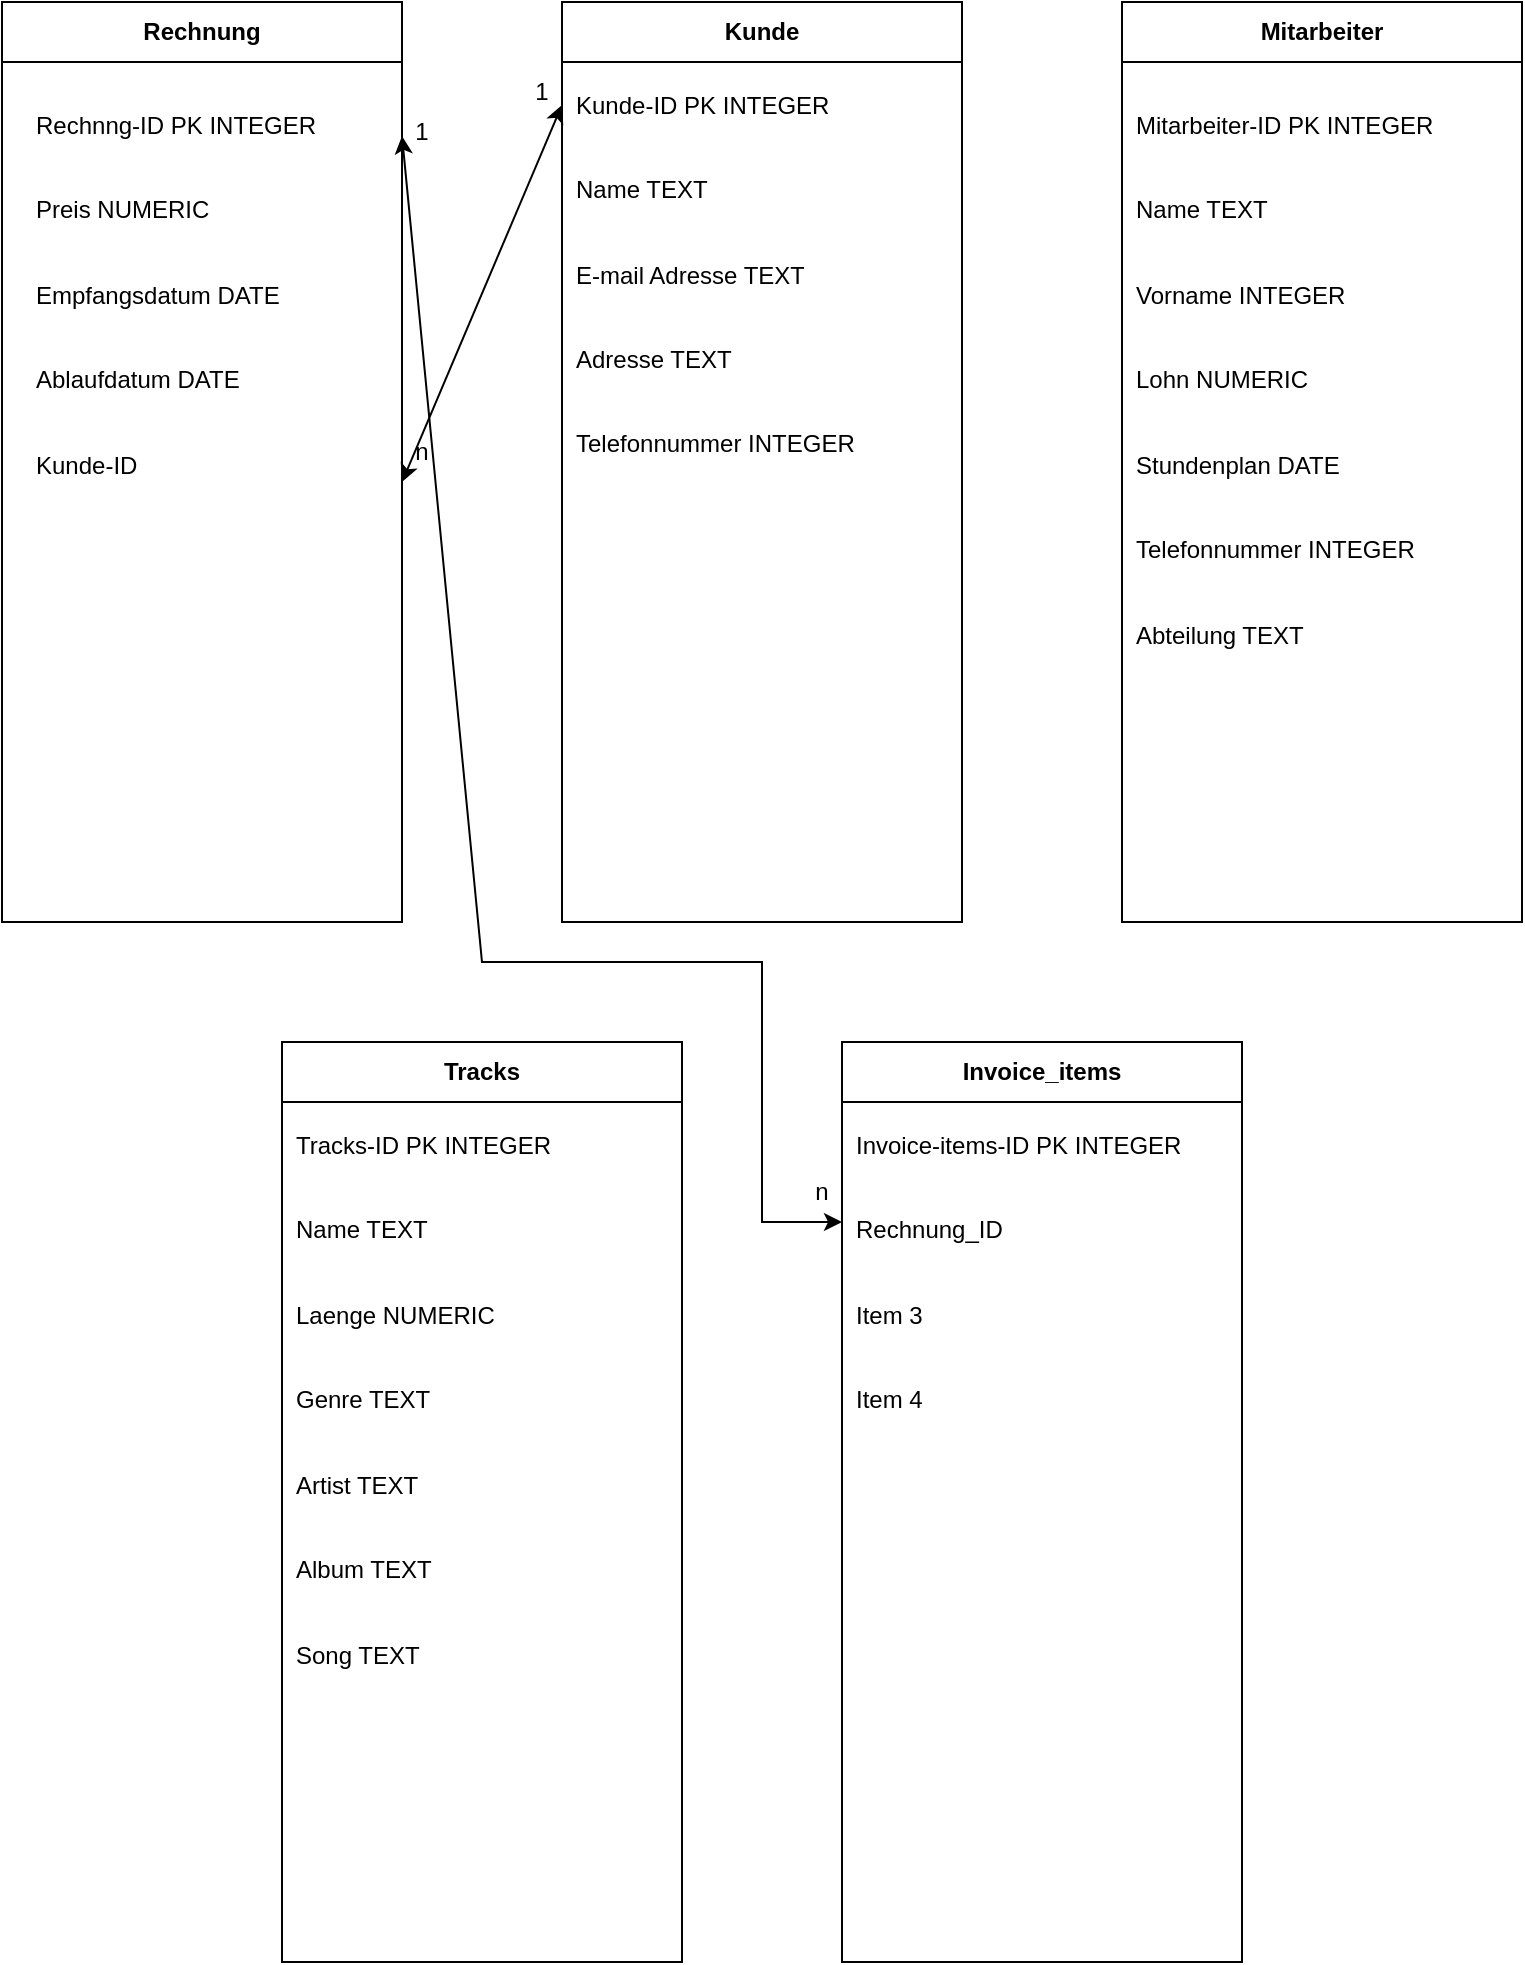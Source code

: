 <mxfile version="25.0.1">
  <diagram name="Seite-1" id="CNiKCWi8ZRv9Qzwv_BlR">
    <mxGraphModel dx="1434" dy="739" grid="1" gridSize="10" guides="1" tooltips="1" connect="1" arrows="1" fold="1" page="1" pageScale="1" pageWidth="827" pageHeight="1169" math="0" shadow="0">
      <root>
        <mxCell id="0" />
        <mxCell id="1" parent="0" />
        <mxCell id="nGp6j8RpMQA7SGKV3jL9-7" value="&lt;b&gt;Rechnung&lt;/b&gt;" style="rounded=0;whiteSpace=wrap;html=1;" parent="1" vertex="1">
          <mxGeometry x="80" y="90" width="200" height="30" as="geometry" />
        </mxCell>
        <mxCell id="nGp6j8RpMQA7SGKV3jL9-8" value="&lt;div align=&quot;justify&quot;&gt;&lt;br&gt;&lt;/div&gt;" style="rounded=0;whiteSpace=wrap;html=1;" parent="1" vertex="1">
          <mxGeometry x="80" y="120" width="200" height="430" as="geometry" />
        </mxCell>
        <mxCell id="nGp6j8RpMQA7SGKV3jL9-9" value="" style="shape=table;startSize=0;container=1;collapsible=0;childLayout=tableLayout;fontSize=11;fillColor=none;strokeColor=none;" parent="1" vertex="1">
          <mxGeometry x="90" y="130" width="180" height="340" as="geometry" />
        </mxCell>
        <mxCell id="nGp6j8RpMQA7SGKV3jL9-10" value="" style="shape=tableRow;horizontal=0;startSize=0;swimlaneHead=0;swimlaneBody=0;strokeColor=inherit;top=0;left=0;bottom=0;right=0;collapsible=0;dropTarget=0;fillColor=none;points=[[0,0.5],[1,0.5]];portConstraint=eastwest;fontSize=16;" parent="nGp6j8RpMQA7SGKV3jL9-9" vertex="1">
          <mxGeometry width="180" height="43" as="geometry" />
        </mxCell>
        <mxCell id="nGp6j8RpMQA7SGKV3jL9-11" value="Rechnng-ID PK INTEGER" style="shape=partialRectangle;html=1;whiteSpace=wrap;connectable=0;strokeColor=inherit;overflow=hidden;fillColor=none;top=0;left=0;bottom=0;right=0;pointerEvents=1;fontSize=12;align=left;spacingLeft=5;" parent="nGp6j8RpMQA7SGKV3jL9-10" vertex="1">
          <mxGeometry width="180" height="43" as="geometry">
            <mxRectangle width="180" height="43" as="alternateBounds" />
          </mxGeometry>
        </mxCell>
        <mxCell id="nGp6j8RpMQA7SGKV3jL9-12" value="" style="shape=tableRow;horizontal=0;startSize=0;swimlaneHead=0;swimlaneBody=0;strokeColor=inherit;top=0;left=0;bottom=0;right=0;collapsible=0;dropTarget=0;fillColor=none;points=[[0,0.5],[1,0.5]];portConstraint=eastwest;fontSize=16;" parent="nGp6j8RpMQA7SGKV3jL9-9" vertex="1">
          <mxGeometry y="43" width="180" height="42" as="geometry" />
        </mxCell>
        <mxCell id="nGp6j8RpMQA7SGKV3jL9-13" value="Preis NUMERIC " style="shape=partialRectangle;html=1;whiteSpace=wrap;connectable=0;strokeColor=inherit;overflow=hidden;fillColor=none;top=0;left=0;bottom=0;right=0;pointerEvents=1;fontSize=12;align=left;spacingLeft=5;" parent="nGp6j8RpMQA7SGKV3jL9-12" vertex="1">
          <mxGeometry width="180" height="42" as="geometry">
            <mxRectangle width="180" height="42" as="alternateBounds" />
          </mxGeometry>
        </mxCell>
        <mxCell id="nGp6j8RpMQA7SGKV3jL9-14" value="" style="shape=tableRow;horizontal=0;startSize=0;swimlaneHead=0;swimlaneBody=0;strokeColor=inherit;top=0;left=0;bottom=0;right=0;collapsible=0;dropTarget=0;fillColor=none;points=[[0,0.5],[1,0.5]];portConstraint=eastwest;fontSize=16;" parent="nGp6j8RpMQA7SGKV3jL9-9" vertex="1">
          <mxGeometry y="85" width="180" height="43" as="geometry" />
        </mxCell>
        <mxCell id="nGp6j8RpMQA7SGKV3jL9-15" value="Empfangsdatum DATE" style="shape=partialRectangle;html=1;whiteSpace=wrap;connectable=0;strokeColor=inherit;overflow=hidden;fillColor=none;top=0;left=0;bottom=0;right=0;pointerEvents=1;fontSize=12;align=left;spacingLeft=5;" parent="nGp6j8RpMQA7SGKV3jL9-14" vertex="1">
          <mxGeometry width="180" height="43" as="geometry">
            <mxRectangle width="180" height="43" as="alternateBounds" />
          </mxGeometry>
        </mxCell>
        <mxCell id="nGp6j8RpMQA7SGKV3jL9-16" style="shape=tableRow;horizontal=0;startSize=0;swimlaneHead=0;swimlaneBody=0;strokeColor=inherit;top=0;left=0;bottom=0;right=0;collapsible=0;dropTarget=0;fillColor=none;points=[[0,0.5],[1,0.5]];portConstraint=eastwest;fontSize=16;" parent="nGp6j8RpMQA7SGKV3jL9-9" vertex="1">
          <mxGeometry y="128" width="180" height="42" as="geometry" />
        </mxCell>
        <mxCell id="nGp6j8RpMQA7SGKV3jL9-17" value="Ablaufdatum DATE" style="shape=partialRectangle;html=1;whiteSpace=wrap;connectable=0;strokeColor=inherit;overflow=hidden;fillColor=none;top=0;left=0;bottom=0;right=0;pointerEvents=1;fontSize=12;align=left;spacingLeft=5;" parent="nGp6j8RpMQA7SGKV3jL9-16" vertex="1">
          <mxGeometry width="180" height="42" as="geometry">
            <mxRectangle width="180" height="42" as="alternateBounds" />
          </mxGeometry>
        </mxCell>
        <mxCell id="nGp6j8RpMQA7SGKV3jL9-112" value="" style="shape=tableRow;horizontal=0;startSize=0;swimlaneHead=0;swimlaneBody=0;strokeColor=inherit;top=0;left=0;bottom=0;right=0;collapsible=0;dropTarget=0;fillColor=none;points=[[0,0.5],[1,0.5]];portConstraint=eastwest;fontSize=16;" parent="nGp6j8RpMQA7SGKV3jL9-9" vertex="1">
          <mxGeometry y="170" width="180" height="43" as="geometry" />
        </mxCell>
        <mxCell id="nGp6j8RpMQA7SGKV3jL9-113" value="Kunde-ID" style="shape=partialRectangle;html=1;whiteSpace=wrap;connectable=0;strokeColor=inherit;overflow=hidden;fillColor=none;top=0;left=0;bottom=0;right=0;pointerEvents=1;fontSize=12;align=left;spacingLeft=5;" parent="nGp6j8RpMQA7SGKV3jL9-112" vertex="1">
          <mxGeometry width="180" height="43" as="geometry">
            <mxRectangle width="180" height="43" as="alternateBounds" />
          </mxGeometry>
        </mxCell>
        <mxCell id="nGp6j8RpMQA7SGKV3jL9-114" value="" style="shape=tableRow;horizontal=0;startSize=0;swimlaneHead=0;swimlaneBody=0;strokeColor=inherit;top=0;left=0;bottom=0;right=0;collapsible=0;dropTarget=0;fillColor=none;points=[[0,0.5],[1,0.5]];portConstraint=eastwest;fontSize=16;" parent="nGp6j8RpMQA7SGKV3jL9-9" vertex="1">
          <mxGeometry y="213" width="180" height="42" as="geometry" />
        </mxCell>
        <mxCell id="nGp6j8RpMQA7SGKV3jL9-115" value="" style="shape=partialRectangle;html=1;whiteSpace=wrap;connectable=0;strokeColor=inherit;overflow=hidden;fillColor=none;top=0;left=0;bottom=0;right=0;pointerEvents=1;fontSize=12;align=left;spacingLeft=5;" parent="nGp6j8RpMQA7SGKV3jL9-114" vertex="1">
          <mxGeometry width="180" height="42" as="geometry">
            <mxRectangle width="180" height="42" as="alternateBounds" />
          </mxGeometry>
        </mxCell>
        <mxCell id="nGp6j8RpMQA7SGKV3jL9-116" value="" style="shape=tableRow;horizontal=0;startSize=0;swimlaneHead=0;swimlaneBody=0;strokeColor=inherit;top=0;left=0;bottom=0;right=0;collapsible=0;dropTarget=0;fillColor=none;points=[[0,0.5],[1,0.5]];portConstraint=eastwest;fontSize=16;" parent="nGp6j8RpMQA7SGKV3jL9-9" vertex="1">
          <mxGeometry y="255" width="180" height="43" as="geometry" />
        </mxCell>
        <mxCell id="nGp6j8RpMQA7SGKV3jL9-117" value="" style="shape=partialRectangle;html=1;whiteSpace=wrap;connectable=0;strokeColor=inherit;overflow=hidden;fillColor=none;top=0;left=0;bottom=0;right=0;pointerEvents=1;fontSize=12;align=left;spacingLeft=5;" parent="nGp6j8RpMQA7SGKV3jL9-116" vertex="1">
          <mxGeometry width="180" height="43" as="geometry">
            <mxRectangle width="180" height="43" as="alternateBounds" />
          </mxGeometry>
        </mxCell>
        <mxCell id="nGp6j8RpMQA7SGKV3jL9-118" style="shape=tableRow;horizontal=0;startSize=0;swimlaneHead=0;swimlaneBody=0;strokeColor=inherit;top=0;left=0;bottom=0;right=0;collapsible=0;dropTarget=0;fillColor=none;points=[[0,0.5],[1,0.5]];portConstraint=eastwest;fontSize=16;" parent="nGp6j8RpMQA7SGKV3jL9-9" vertex="1">
          <mxGeometry y="298" width="180" height="42" as="geometry" />
        </mxCell>
        <mxCell id="nGp6j8RpMQA7SGKV3jL9-119" value="" style="shape=partialRectangle;html=1;whiteSpace=wrap;connectable=0;strokeColor=inherit;overflow=hidden;fillColor=none;top=0;left=0;bottom=0;right=0;pointerEvents=1;fontSize=12;align=left;spacingLeft=5;" parent="nGp6j8RpMQA7SGKV3jL9-118" vertex="1">
          <mxGeometry width="180" height="42" as="geometry">
            <mxRectangle width="180" height="42" as="alternateBounds" />
          </mxGeometry>
        </mxCell>
        <mxCell id="nGp6j8RpMQA7SGKV3jL9-36" value="&lt;b&gt;Kunde&lt;/b&gt;" style="rounded=0;whiteSpace=wrap;html=1;" parent="1" vertex="1">
          <mxGeometry x="360" y="90" width="200" height="30" as="geometry" />
        </mxCell>
        <mxCell id="nGp6j8RpMQA7SGKV3jL9-37" value="&lt;div align=&quot;justify&quot;&gt;&lt;br&gt;&lt;/div&gt;" style="rounded=0;whiteSpace=wrap;html=1;" parent="1" vertex="1">
          <mxGeometry x="360" y="120" width="200" height="430" as="geometry" />
        </mxCell>
        <mxCell id="nGp6j8RpMQA7SGKV3jL9-45" style="edgeStyle=orthogonalEdgeStyle;rounded=0;orthogonalLoop=1;jettySize=auto;html=1;" parent="1" source="nGp6j8RpMQA7SGKV3jL9-38" target="nGp6j8RpMQA7SGKV3jL9-43" edge="1">
          <mxGeometry relative="1" as="geometry" />
        </mxCell>
        <mxCell id="nGp6j8RpMQA7SGKV3jL9-38" value="&lt;b&gt;Invoice_items&lt;/b&gt;" style="rounded=0;whiteSpace=wrap;html=1;" parent="1" vertex="1">
          <mxGeometry x="500" y="610" width="200" height="30" as="geometry" />
        </mxCell>
        <mxCell id="nGp6j8RpMQA7SGKV3jL9-40" value="&lt;div align=&quot;justify&quot;&gt;&lt;br&gt;&lt;/div&gt;" style="rounded=0;whiteSpace=wrap;html=1;" parent="1" vertex="1">
          <mxGeometry x="640" y="120" width="200" height="430" as="geometry" />
        </mxCell>
        <mxCell id="nGp6j8RpMQA7SGKV3jL9-41" value="&lt;b&gt;Mitarbeiter&lt;/b&gt;" style="rounded=0;whiteSpace=wrap;html=1;" parent="1" vertex="1">
          <mxGeometry x="640" y="90" width="200" height="30" as="geometry" />
        </mxCell>
        <mxCell id="nGp6j8RpMQA7SGKV3jL9-42" value="&lt;div align=&quot;justify&quot;&gt;&lt;br&gt;&lt;/div&gt;" style="rounded=0;whiteSpace=wrap;html=1;" parent="1" vertex="1">
          <mxGeometry x="220" y="640" width="200" height="430" as="geometry" />
        </mxCell>
        <mxCell id="nGp6j8RpMQA7SGKV3jL9-43" value="&lt;div align=&quot;justify&quot;&gt;&lt;br&gt;&lt;/div&gt;" style="rounded=0;whiteSpace=wrap;html=1;" parent="1" vertex="1">
          <mxGeometry x="500" y="640" width="200" height="430" as="geometry" />
        </mxCell>
        <mxCell id="nGp6j8RpMQA7SGKV3jL9-44" value="&lt;b&gt;Tracks&lt;/b&gt;" style="rounded=0;whiteSpace=wrap;html=1;" parent="1" vertex="1">
          <mxGeometry x="220" y="610" width="200" height="30" as="geometry" />
        </mxCell>
        <mxCell id="nGp6j8RpMQA7SGKV3jL9-46" value="" style="shape=table;startSize=0;container=1;collapsible=0;childLayout=tableLayout;fontSize=11;fillColor=none;strokeColor=none;fontStyle=1" parent="1" vertex="1">
          <mxGeometry x="360" y="120" width="200" height="340" as="geometry" />
        </mxCell>
        <mxCell id="nGp6j8RpMQA7SGKV3jL9-47" value="" style="shape=tableRow;horizontal=0;startSize=0;swimlaneHead=0;swimlaneBody=0;strokeColor=inherit;top=0;left=0;bottom=0;right=0;collapsible=0;dropTarget=0;fillColor=none;points=[[0,0.5],[1,0.5]];portConstraint=eastwest;fontSize=16;" parent="nGp6j8RpMQA7SGKV3jL9-46" vertex="1">
          <mxGeometry width="200" height="43" as="geometry" />
        </mxCell>
        <mxCell id="nGp6j8RpMQA7SGKV3jL9-48" value="Kunde-ID PK INTEGER" style="shape=partialRectangle;html=1;whiteSpace=wrap;connectable=0;strokeColor=inherit;overflow=hidden;fillColor=none;top=0;left=0;bottom=0;right=0;pointerEvents=1;fontSize=12;align=left;spacingLeft=5;" parent="nGp6j8RpMQA7SGKV3jL9-47" vertex="1">
          <mxGeometry width="200" height="43" as="geometry">
            <mxRectangle width="200" height="43" as="alternateBounds" />
          </mxGeometry>
        </mxCell>
        <mxCell id="nGp6j8RpMQA7SGKV3jL9-49" value="" style="shape=tableRow;horizontal=0;startSize=0;swimlaneHead=0;swimlaneBody=0;strokeColor=inherit;top=0;left=0;bottom=0;right=0;collapsible=0;dropTarget=0;fillColor=none;points=[[0,0.5],[1,0.5]];portConstraint=eastwest;fontSize=16;" parent="nGp6j8RpMQA7SGKV3jL9-46" vertex="1">
          <mxGeometry y="43" width="200" height="42" as="geometry" />
        </mxCell>
        <mxCell id="nGp6j8RpMQA7SGKV3jL9-50" value="Name TEXT" style="shape=partialRectangle;html=1;whiteSpace=wrap;connectable=0;strokeColor=inherit;overflow=hidden;fillColor=none;top=0;left=0;bottom=0;right=0;pointerEvents=1;fontSize=12;align=left;spacingLeft=5;" parent="nGp6j8RpMQA7SGKV3jL9-49" vertex="1">
          <mxGeometry width="200" height="42" as="geometry">
            <mxRectangle width="200" height="42" as="alternateBounds" />
          </mxGeometry>
        </mxCell>
        <mxCell id="nGp6j8RpMQA7SGKV3jL9-51" value="" style="shape=tableRow;horizontal=0;startSize=0;swimlaneHead=0;swimlaneBody=0;strokeColor=inherit;top=0;left=0;bottom=0;right=0;collapsible=0;dropTarget=0;fillColor=none;points=[[0,0.5],[1,0.5]];portConstraint=eastwest;fontSize=16;" parent="nGp6j8RpMQA7SGKV3jL9-46" vertex="1">
          <mxGeometry y="85" width="200" height="43" as="geometry" />
        </mxCell>
        <mxCell id="nGp6j8RpMQA7SGKV3jL9-52" value="E-mail Adresse TEXT" style="shape=partialRectangle;html=1;whiteSpace=wrap;connectable=0;strokeColor=inherit;overflow=hidden;fillColor=none;top=0;left=0;bottom=0;right=0;pointerEvents=1;fontSize=12;align=left;spacingLeft=5;" parent="nGp6j8RpMQA7SGKV3jL9-51" vertex="1">
          <mxGeometry width="200" height="43" as="geometry">
            <mxRectangle width="200" height="43" as="alternateBounds" />
          </mxGeometry>
        </mxCell>
        <mxCell id="nGp6j8RpMQA7SGKV3jL9-53" style="shape=tableRow;horizontal=0;startSize=0;swimlaneHead=0;swimlaneBody=0;strokeColor=inherit;top=0;left=0;bottom=0;right=0;collapsible=0;dropTarget=0;fillColor=none;points=[[0,0.5],[1,0.5]];portConstraint=eastwest;fontSize=16;" parent="nGp6j8RpMQA7SGKV3jL9-46" vertex="1">
          <mxGeometry y="128" width="200" height="42" as="geometry" />
        </mxCell>
        <mxCell id="nGp6j8RpMQA7SGKV3jL9-54" value="Adresse TEXT" style="shape=partialRectangle;html=1;whiteSpace=wrap;connectable=0;strokeColor=inherit;overflow=hidden;fillColor=none;top=0;left=0;bottom=0;right=0;pointerEvents=1;fontSize=12;align=left;spacingLeft=5;" parent="nGp6j8RpMQA7SGKV3jL9-53" vertex="1">
          <mxGeometry width="200" height="42" as="geometry">
            <mxRectangle width="200" height="42" as="alternateBounds" />
          </mxGeometry>
        </mxCell>
        <mxCell id="nGp6j8RpMQA7SGKV3jL9-109" style="shape=tableRow;horizontal=0;startSize=0;swimlaneHead=0;swimlaneBody=0;strokeColor=inherit;top=0;left=0;bottom=0;right=0;collapsible=0;dropTarget=0;fillColor=none;points=[[0,0.5],[1,0.5]];portConstraint=eastwest;fontSize=16;" parent="nGp6j8RpMQA7SGKV3jL9-46" vertex="1">
          <mxGeometry y="170" width="200" height="42" as="geometry" />
        </mxCell>
        <mxCell id="nGp6j8RpMQA7SGKV3jL9-110" value="Telefonnummer INTEGER" style="shape=partialRectangle;html=1;whiteSpace=wrap;connectable=0;strokeColor=inherit;overflow=hidden;fillColor=none;top=0;left=0;bottom=0;right=0;pointerEvents=1;fontSize=12;align=left;spacingLeft=5;" parent="nGp6j8RpMQA7SGKV3jL9-109" vertex="1">
          <mxGeometry width="200" height="42" as="geometry">
            <mxRectangle width="200" height="42" as="alternateBounds" />
          </mxGeometry>
        </mxCell>
        <mxCell id="nGp6j8RpMQA7SGKV3jL9-107" value="" style="shape=tableRow;horizontal=0;startSize=0;swimlaneHead=0;swimlaneBody=0;strokeColor=inherit;top=0;left=0;bottom=0;right=0;collapsible=0;dropTarget=0;fillColor=none;points=[[0,0.5],[1,0.5]];portConstraint=eastwest;fontSize=16;" parent="nGp6j8RpMQA7SGKV3jL9-46" vertex="1">
          <mxGeometry y="212" width="200" height="43" as="geometry" />
        </mxCell>
        <mxCell id="nGp6j8RpMQA7SGKV3jL9-108" value="" style="shape=partialRectangle;html=1;whiteSpace=wrap;connectable=0;strokeColor=inherit;overflow=hidden;fillColor=none;top=0;left=0;bottom=0;right=0;pointerEvents=1;fontSize=12;align=left;spacingLeft=5;" parent="nGp6j8RpMQA7SGKV3jL9-107" vertex="1">
          <mxGeometry width="200" height="43" as="geometry">
            <mxRectangle width="200" height="43" as="alternateBounds" />
          </mxGeometry>
        </mxCell>
        <mxCell id="nGp6j8RpMQA7SGKV3jL9-105" value="" style="shape=tableRow;horizontal=0;startSize=0;swimlaneHead=0;swimlaneBody=0;strokeColor=inherit;top=0;left=0;bottom=0;right=0;collapsible=0;dropTarget=0;fillColor=none;points=[[0,0.5],[1,0.5]];portConstraint=eastwest;fontSize=16;" parent="nGp6j8RpMQA7SGKV3jL9-46" vertex="1">
          <mxGeometry y="255" width="200" height="42" as="geometry" />
        </mxCell>
        <mxCell id="nGp6j8RpMQA7SGKV3jL9-106" value="" style="shape=partialRectangle;html=1;whiteSpace=wrap;connectable=0;strokeColor=inherit;overflow=hidden;fillColor=none;top=0;left=0;bottom=0;right=0;pointerEvents=1;fontSize=12;align=left;spacingLeft=5;" parent="nGp6j8RpMQA7SGKV3jL9-105" vertex="1">
          <mxGeometry width="200" height="42" as="geometry">
            <mxRectangle width="200" height="42" as="alternateBounds" />
          </mxGeometry>
        </mxCell>
        <mxCell id="nGp6j8RpMQA7SGKV3jL9-103" value="" style="shape=tableRow;horizontal=0;startSize=0;swimlaneHead=0;swimlaneBody=0;strokeColor=inherit;top=0;left=0;bottom=0;right=0;collapsible=0;dropTarget=0;fillColor=none;points=[[0,0.5],[1,0.5]];portConstraint=eastwest;fontSize=16;" parent="nGp6j8RpMQA7SGKV3jL9-46" vertex="1">
          <mxGeometry y="297" width="200" height="43" as="geometry" />
        </mxCell>
        <mxCell id="nGp6j8RpMQA7SGKV3jL9-104" value="" style="shape=partialRectangle;html=1;whiteSpace=wrap;connectable=0;strokeColor=inherit;overflow=hidden;fillColor=none;top=0;left=0;bottom=0;right=0;pointerEvents=1;fontSize=12;align=left;spacingLeft=5;" parent="nGp6j8RpMQA7SGKV3jL9-103" vertex="1">
          <mxGeometry width="200" height="43" as="geometry">
            <mxRectangle width="200" height="43" as="alternateBounds" />
          </mxGeometry>
        </mxCell>
        <mxCell id="nGp6j8RpMQA7SGKV3jL9-55" value="" style="shape=table;startSize=0;container=1;collapsible=0;childLayout=tableLayout;fontSize=11;fillColor=none;strokeColor=none;fontStyle=1" parent="1" vertex="1">
          <mxGeometry x="640" y="130" width="200" height="170" as="geometry" />
        </mxCell>
        <mxCell id="nGp6j8RpMQA7SGKV3jL9-56" value="" style="shape=tableRow;horizontal=0;startSize=0;swimlaneHead=0;swimlaneBody=0;strokeColor=inherit;top=0;left=0;bottom=0;right=0;collapsible=0;dropTarget=0;fillColor=none;points=[[0,0.5],[1,0.5]];portConstraint=eastwest;fontSize=16;" parent="nGp6j8RpMQA7SGKV3jL9-55" vertex="1">
          <mxGeometry width="200" height="43" as="geometry" />
        </mxCell>
        <mxCell id="nGp6j8RpMQA7SGKV3jL9-57" value="Mitarbeiter-ID PK INTEGER" style="shape=partialRectangle;html=1;whiteSpace=wrap;connectable=0;strokeColor=inherit;overflow=hidden;fillColor=none;top=0;left=0;bottom=0;right=0;pointerEvents=1;fontSize=12;align=left;spacingLeft=5;" parent="nGp6j8RpMQA7SGKV3jL9-56" vertex="1">
          <mxGeometry width="200" height="43" as="geometry">
            <mxRectangle width="200" height="43" as="alternateBounds" />
          </mxGeometry>
        </mxCell>
        <mxCell id="nGp6j8RpMQA7SGKV3jL9-58" value="" style="shape=tableRow;horizontal=0;startSize=0;swimlaneHead=0;swimlaneBody=0;strokeColor=inherit;top=0;left=0;bottom=0;right=0;collapsible=0;dropTarget=0;fillColor=none;points=[[0,0.5],[1,0.5]];portConstraint=eastwest;fontSize=16;" parent="nGp6j8RpMQA7SGKV3jL9-55" vertex="1">
          <mxGeometry y="43" width="200" height="42" as="geometry" />
        </mxCell>
        <mxCell id="nGp6j8RpMQA7SGKV3jL9-59" value="Name TEXT" style="shape=partialRectangle;html=1;whiteSpace=wrap;connectable=0;strokeColor=inherit;overflow=hidden;fillColor=none;top=0;left=0;bottom=0;right=0;pointerEvents=1;fontSize=12;align=left;spacingLeft=5;" parent="nGp6j8RpMQA7SGKV3jL9-58" vertex="1">
          <mxGeometry width="200" height="42" as="geometry">
            <mxRectangle width="200" height="42" as="alternateBounds" />
          </mxGeometry>
        </mxCell>
        <mxCell id="nGp6j8RpMQA7SGKV3jL9-60" value="" style="shape=tableRow;horizontal=0;startSize=0;swimlaneHead=0;swimlaneBody=0;strokeColor=inherit;top=0;left=0;bottom=0;right=0;collapsible=0;dropTarget=0;fillColor=none;points=[[0,0.5],[1,0.5]];portConstraint=eastwest;fontSize=16;" parent="nGp6j8RpMQA7SGKV3jL9-55" vertex="1">
          <mxGeometry y="85" width="200" height="43" as="geometry" />
        </mxCell>
        <mxCell id="nGp6j8RpMQA7SGKV3jL9-61" value="Vorname INTEGER" style="shape=partialRectangle;html=1;whiteSpace=wrap;connectable=0;strokeColor=inherit;overflow=hidden;fillColor=none;top=0;left=0;bottom=0;right=0;pointerEvents=1;fontSize=12;align=left;spacingLeft=5;" parent="nGp6j8RpMQA7SGKV3jL9-60" vertex="1">
          <mxGeometry width="200" height="43" as="geometry">
            <mxRectangle width="200" height="43" as="alternateBounds" />
          </mxGeometry>
        </mxCell>
        <mxCell id="nGp6j8RpMQA7SGKV3jL9-62" style="shape=tableRow;horizontal=0;startSize=0;swimlaneHead=0;swimlaneBody=0;strokeColor=inherit;top=0;left=0;bottom=0;right=0;collapsible=0;dropTarget=0;fillColor=none;points=[[0,0.5],[1,0.5]];portConstraint=eastwest;fontSize=16;" parent="nGp6j8RpMQA7SGKV3jL9-55" vertex="1">
          <mxGeometry y="128" width="200" height="42" as="geometry" />
        </mxCell>
        <mxCell id="nGp6j8RpMQA7SGKV3jL9-63" value="Lohn NUMERIC" style="shape=partialRectangle;html=1;whiteSpace=wrap;connectable=0;strokeColor=inherit;overflow=hidden;fillColor=none;top=0;left=0;bottom=0;right=0;pointerEvents=1;fontSize=12;align=left;spacingLeft=5;" parent="nGp6j8RpMQA7SGKV3jL9-62" vertex="1">
          <mxGeometry width="200" height="42" as="geometry">
            <mxRectangle width="200" height="42" as="alternateBounds" />
          </mxGeometry>
        </mxCell>
        <mxCell id="nGp6j8RpMQA7SGKV3jL9-66" value="" style="shape=table;startSize=0;container=1;collapsible=0;childLayout=tableLayout;fontSize=11;fillColor=none;strokeColor=none;fontStyle=1" parent="1" vertex="1">
          <mxGeometry x="220" y="640" width="200" height="170" as="geometry" />
        </mxCell>
        <mxCell id="nGp6j8RpMQA7SGKV3jL9-67" value="" style="shape=tableRow;horizontal=0;startSize=0;swimlaneHead=0;swimlaneBody=0;strokeColor=inherit;top=0;left=0;bottom=0;right=0;collapsible=0;dropTarget=0;fillColor=none;points=[[0,0.5],[1,0.5]];portConstraint=eastwest;fontSize=16;" parent="nGp6j8RpMQA7SGKV3jL9-66" vertex="1">
          <mxGeometry width="200" height="43" as="geometry" />
        </mxCell>
        <mxCell id="nGp6j8RpMQA7SGKV3jL9-68" value="Tracks-ID PK INTEGER" style="shape=partialRectangle;html=1;whiteSpace=wrap;connectable=0;strokeColor=inherit;overflow=hidden;fillColor=none;top=0;left=0;bottom=0;right=0;pointerEvents=1;fontSize=12;align=left;spacingLeft=5;" parent="nGp6j8RpMQA7SGKV3jL9-67" vertex="1">
          <mxGeometry width="200" height="43" as="geometry">
            <mxRectangle width="200" height="43" as="alternateBounds" />
          </mxGeometry>
        </mxCell>
        <mxCell id="nGp6j8RpMQA7SGKV3jL9-69" value="" style="shape=tableRow;horizontal=0;startSize=0;swimlaneHead=0;swimlaneBody=0;strokeColor=inherit;top=0;left=0;bottom=0;right=0;collapsible=0;dropTarget=0;fillColor=none;points=[[0,0.5],[1,0.5]];portConstraint=eastwest;fontSize=16;" parent="nGp6j8RpMQA7SGKV3jL9-66" vertex="1">
          <mxGeometry y="43" width="200" height="42" as="geometry" />
        </mxCell>
        <mxCell id="nGp6j8RpMQA7SGKV3jL9-70" value="Name TEXT" style="shape=partialRectangle;html=1;whiteSpace=wrap;connectable=0;strokeColor=inherit;overflow=hidden;fillColor=none;top=0;left=0;bottom=0;right=0;pointerEvents=1;fontSize=12;align=left;spacingLeft=5;" parent="nGp6j8RpMQA7SGKV3jL9-69" vertex="1">
          <mxGeometry width="200" height="42" as="geometry">
            <mxRectangle width="200" height="42" as="alternateBounds" />
          </mxGeometry>
        </mxCell>
        <mxCell id="nGp6j8RpMQA7SGKV3jL9-71" value="" style="shape=tableRow;horizontal=0;startSize=0;swimlaneHead=0;swimlaneBody=0;strokeColor=inherit;top=0;left=0;bottom=0;right=0;collapsible=0;dropTarget=0;fillColor=none;points=[[0,0.5],[1,0.5]];portConstraint=eastwest;fontSize=16;" parent="nGp6j8RpMQA7SGKV3jL9-66" vertex="1">
          <mxGeometry y="85" width="200" height="43" as="geometry" />
        </mxCell>
        <mxCell id="nGp6j8RpMQA7SGKV3jL9-72" value="Laenge NUMERIC" style="shape=partialRectangle;html=1;whiteSpace=wrap;connectable=0;strokeColor=inherit;overflow=hidden;fillColor=none;top=0;left=0;bottom=0;right=0;pointerEvents=1;fontSize=12;align=left;spacingLeft=5;" parent="nGp6j8RpMQA7SGKV3jL9-71" vertex="1">
          <mxGeometry width="200" height="43" as="geometry">
            <mxRectangle width="200" height="43" as="alternateBounds" />
          </mxGeometry>
        </mxCell>
        <mxCell id="nGp6j8RpMQA7SGKV3jL9-73" style="shape=tableRow;horizontal=0;startSize=0;swimlaneHead=0;swimlaneBody=0;strokeColor=inherit;top=0;left=0;bottom=0;right=0;collapsible=0;dropTarget=0;fillColor=none;points=[[0,0.5],[1,0.5]];portConstraint=eastwest;fontSize=16;" parent="nGp6j8RpMQA7SGKV3jL9-66" vertex="1">
          <mxGeometry y="128" width="200" height="42" as="geometry" />
        </mxCell>
        <mxCell id="nGp6j8RpMQA7SGKV3jL9-74" value="Genre TEXT" style="shape=partialRectangle;html=1;whiteSpace=wrap;connectable=0;strokeColor=inherit;overflow=hidden;fillColor=none;top=0;left=0;bottom=0;right=0;pointerEvents=1;fontSize=12;align=left;spacingLeft=5;" parent="nGp6j8RpMQA7SGKV3jL9-73" vertex="1">
          <mxGeometry width="200" height="42" as="geometry">
            <mxRectangle width="200" height="42" as="alternateBounds" />
          </mxGeometry>
        </mxCell>
        <mxCell id="nGp6j8RpMQA7SGKV3jL9-75" value="" style="shape=table;startSize=0;container=1;collapsible=0;childLayout=tableLayout;fontSize=11;fillColor=none;strokeColor=none;fontStyle=1" parent="1" vertex="1">
          <mxGeometry x="500" y="640" width="200" height="170" as="geometry" />
        </mxCell>
        <mxCell id="nGp6j8RpMQA7SGKV3jL9-76" value="" style="shape=tableRow;horizontal=0;startSize=0;swimlaneHead=0;swimlaneBody=0;strokeColor=inherit;top=0;left=0;bottom=0;right=0;collapsible=0;dropTarget=0;fillColor=none;points=[[0,0.5],[1,0.5]];portConstraint=eastwest;fontSize=16;" parent="nGp6j8RpMQA7SGKV3jL9-75" vertex="1">
          <mxGeometry width="200" height="43" as="geometry" />
        </mxCell>
        <mxCell id="nGp6j8RpMQA7SGKV3jL9-77" value="Invoice-items-ID PK INTEGER" style="shape=partialRectangle;html=1;whiteSpace=wrap;connectable=0;strokeColor=inherit;overflow=hidden;fillColor=none;top=0;left=0;bottom=0;right=0;pointerEvents=1;fontSize=12;align=left;spacingLeft=5;" parent="nGp6j8RpMQA7SGKV3jL9-76" vertex="1">
          <mxGeometry width="200" height="43" as="geometry">
            <mxRectangle width="200" height="43" as="alternateBounds" />
          </mxGeometry>
        </mxCell>
        <mxCell id="nGp6j8RpMQA7SGKV3jL9-78" value="" style="shape=tableRow;horizontal=0;startSize=0;swimlaneHead=0;swimlaneBody=0;strokeColor=inherit;top=0;left=0;bottom=0;right=0;collapsible=0;dropTarget=0;fillColor=none;points=[[0,0.5],[1,0.5]];portConstraint=eastwest;fontSize=16;" parent="nGp6j8RpMQA7SGKV3jL9-75" vertex="1">
          <mxGeometry y="43" width="200" height="42" as="geometry" />
        </mxCell>
        <mxCell id="nGp6j8RpMQA7SGKV3jL9-79" value="Rechnung_ID" style="shape=partialRectangle;html=1;whiteSpace=wrap;connectable=0;strokeColor=inherit;overflow=hidden;fillColor=none;top=0;left=0;bottom=0;right=0;pointerEvents=1;fontSize=12;align=left;spacingLeft=5;" parent="nGp6j8RpMQA7SGKV3jL9-78" vertex="1">
          <mxGeometry width="200" height="42" as="geometry">
            <mxRectangle width="200" height="42" as="alternateBounds" />
          </mxGeometry>
        </mxCell>
        <mxCell id="nGp6j8RpMQA7SGKV3jL9-80" value="" style="shape=tableRow;horizontal=0;startSize=0;swimlaneHead=0;swimlaneBody=0;strokeColor=inherit;top=0;left=0;bottom=0;right=0;collapsible=0;dropTarget=0;fillColor=none;points=[[0,0.5],[1,0.5]];portConstraint=eastwest;fontSize=16;" parent="nGp6j8RpMQA7SGKV3jL9-75" vertex="1">
          <mxGeometry y="85" width="200" height="43" as="geometry" />
        </mxCell>
        <mxCell id="nGp6j8RpMQA7SGKV3jL9-81" value="Item 3" style="shape=partialRectangle;html=1;whiteSpace=wrap;connectable=0;strokeColor=inherit;overflow=hidden;fillColor=none;top=0;left=0;bottom=0;right=0;pointerEvents=1;fontSize=12;align=left;spacingLeft=5;" parent="nGp6j8RpMQA7SGKV3jL9-80" vertex="1">
          <mxGeometry width="200" height="43" as="geometry">
            <mxRectangle width="200" height="43" as="alternateBounds" />
          </mxGeometry>
        </mxCell>
        <mxCell id="nGp6j8RpMQA7SGKV3jL9-82" style="shape=tableRow;horizontal=0;startSize=0;swimlaneHead=0;swimlaneBody=0;strokeColor=inherit;top=0;left=0;bottom=0;right=0;collapsible=0;dropTarget=0;fillColor=none;points=[[0,0.5],[1,0.5]];portConstraint=eastwest;fontSize=16;" parent="nGp6j8RpMQA7SGKV3jL9-75" vertex="1">
          <mxGeometry y="128" width="200" height="42" as="geometry" />
        </mxCell>
        <mxCell id="nGp6j8RpMQA7SGKV3jL9-83" value="Item 4" style="shape=partialRectangle;html=1;whiteSpace=wrap;connectable=0;strokeColor=inherit;overflow=hidden;fillColor=none;top=0;left=0;bottom=0;right=0;pointerEvents=1;fontSize=12;align=left;spacingLeft=5;" parent="nGp6j8RpMQA7SGKV3jL9-82" vertex="1">
          <mxGeometry width="200" height="42" as="geometry">
            <mxRectangle width="200" height="42" as="alternateBounds" />
          </mxGeometry>
        </mxCell>
        <mxCell id="nGp6j8RpMQA7SGKV3jL9-84" value="" style="shape=table;startSize=0;container=1;collapsible=0;childLayout=tableLayout;fontSize=11;fillColor=none;strokeColor=none;fontStyle=1" parent="1" vertex="1">
          <mxGeometry x="640" y="300" width="200" height="170" as="geometry" />
        </mxCell>
        <mxCell id="nGp6j8RpMQA7SGKV3jL9-85" value="" style="shape=tableRow;horizontal=0;startSize=0;swimlaneHead=0;swimlaneBody=0;strokeColor=inherit;top=0;left=0;bottom=0;right=0;collapsible=0;dropTarget=0;fillColor=none;points=[[0,0.5],[1,0.5]];portConstraint=eastwest;fontSize=16;" parent="nGp6j8RpMQA7SGKV3jL9-84" vertex="1">
          <mxGeometry width="200" height="43" as="geometry" />
        </mxCell>
        <mxCell id="nGp6j8RpMQA7SGKV3jL9-86" value="Stundenplan DATE" style="shape=partialRectangle;html=1;whiteSpace=wrap;connectable=0;strokeColor=inherit;overflow=hidden;fillColor=none;top=0;left=0;bottom=0;right=0;pointerEvents=1;fontSize=12;align=left;spacingLeft=5;" parent="nGp6j8RpMQA7SGKV3jL9-85" vertex="1">
          <mxGeometry width="200" height="43" as="geometry">
            <mxRectangle width="200" height="43" as="alternateBounds" />
          </mxGeometry>
        </mxCell>
        <mxCell id="nGp6j8RpMQA7SGKV3jL9-87" value="" style="shape=tableRow;horizontal=0;startSize=0;swimlaneHead=0;swimlaneBody=0;strokeColor=inherit;top=0;left=0;bottom=0;right=0;collapsible=0;dropTarget=0;fillColor=none;points=[[0,0.5],[1,0.5]];portConstraint=eastwest;fontSize=16;" parent="nGp6j8RpMQA7SGKV3jL9-84" vertex="1">
          <mxGeometry y="43" width="200" height="42" as="geometry" />
        </mxCell>
        <mxCell id="nGp6j8RpMQA7SGKV3jL9-88" value="Telefonnummer INTEGER" style="shape=partialRectangle;html=1;whiteSpace=wrap;connectable=0;strokeColor=inherit;overflow=hidden;fillColor=none;top=0;left=0;bottom=0;right=0;pointerEvents=1;fontSize=12;align=left;spacingLeft=5;" parent="nGp6j8RpMQA7SGKV3jL9-87" vertex="1">
          <mxGeometry width="200" height="42" as="geometry">
            <mxRectangle width="200" height="42" as="alternateBounds" />
          </mxGeometry>
        </mxCell>
        <mxCell id="nGp6j8RpMQA7SGKV3jL9-89" value="" style="shape=tableRow;horizontal=0;startSize=0;swimlaneHead=0;swimlaneBody=0;strokeColor=inherit;top=0;left=0;bottom=0;right=0;collapsible=0;dropTarget=0;fillColor=none;points=[[0,0.5],[1,0.5]];portConstraint=eastwest;fontSize=16;" parent="nGp6j8RpMQA7SGKV3jL9-84" vertex="1">
          <mxGeometry y="85" width="200" height="43" as="geometry" />
        </mxCell>
        <mxCell id="nGp6j8RpMQA7SGKV3jL9-90" value="Abteilung TEXT" style="shape=partialRectangle;html=1;whiteSpace=wrap;connectable=0;strokeColor=inherit;overflow=hidden;fillColor=none;top=0;left=0;bottom=0;right=0;pointerEvents=1;fontSize=12;align=left;spacingLeft=5;" parent="nGp6j8RpMQA7SGKV3jL9-89" vertex="1">
          <mxGeometry width="200" height="43" as="geometry">
            <mxRectangle width="200" height="43" as="alternateBounds" />
          </mxGeometry>
        </mxCell>
        <mxCell id="nGp6j8RpMQA7SGKV3jL9-91" style="shape=tableRow;horizontal=0;startSize=0;swimlaneHead=0;swimlaneBody=0;strokeColor=inherit;top=0;left=0;bottom=0;right=0;collapsible=0;dropTarget=0;fillColor=none;points=[[0,0.5],[1,0.5]];portConstraint=eastwest;fontSize=16;" parent="nGp6j8RpMQA7SGKV3jL9-84" vertex="1">
          <mxGeometry y="128" width="200" height="42" as="geometry" />
        </mxCell>
        <mxCell id="nGp6j8RpMQA7SGKV3jL9-92" value="" style="shape=partialRectangle;html=1;whiteSpace=wrap;connectable=0;strokeColor=inherit;overflow=hidden;fillColor=none;top=0;left=0;bottom=0;right=0;pointerEvents=1;fontSize=12;align=left;spacingLeft=5;" parent="nGp6j8RpMQA7SGKV3jL9-91" vertex="1">
          <mxGeometry width="200" height="42" as="geometry">
            <mxRectangle width="200" height="42" as="alternateBounds" />
          </mxGeometry>
        </mxCell>
        <mxCell id="nGp6j8RpMQA7SGKV3jL9-93" value="" style="shape=table;startSize=0;container=1;collapsible=0;childLayout=tableLayout;fontSize=11;fillColor=none;strokeColor=none;fontStyle=1" parent="1" vertex="1">
          <mxGeometry x="220" y="810" width="200" height="170" as="geometry" />
        </mxCell>
        <mxCell id="nGp6j8RpMQA7SGKV3jL9-94" value="" style="shape=tableRow;horizontal=0;startSize=0;swimlaneHead=0;swimlaneBody=0;strokeColor=inherit;top=0;left=0;bottom=0;right=0;collapsible=0;dropTarget=0;fillColor=none;points=[[0,0.5],[1,0.5]];portConstraint=eastwest;fontSize=16;" parent="nGp6j8RpMQA7SGKV3jL9-93" vertex="1">
          <mxGeometry width="200" height="43" as="geometry" />
        </mxCell>
        <mxCell id="nGp6j8RpMQA7SGKV3jL9-95" value="Artist TEXT" style="shape=partialRectangle;html=1;whiteSpace=wrap;connectable=0;strokeColor=inherit;overflow=hidden;fillColor=none;top=0;left=0;bottom=0;right=0;pointerEvents=1;fontSize=12;align=left;spacingLeft=5;" parent="nGp6j8RpMQA7SGKV3jL9-94" vertex="1">
          <mxGeometry width="200" height="43" as="geometry">
            <mxRectangle width="200" height="43" as="alternateBounds" />
          </mxGeometry>
        </mxCell>
        <mxCell id="nGp6j8RpMQA7SGKV3jL9-96" value="" style="shape=tableRow;horizontal=0;startSize=0;swimlaneHead=0;swimlaneBody=0;strokeColor=inherit;top=0;left=0;bottom=0;right=0;collapsible=0;dropTarget=0;fillColor=none;points=[[0,0.5],[1,0.5]];portConstraint=eastwest;fontSize=16;" parent="nGp6j8RpMQA7SGKV3jL9-93" vertex="1">
          <mxGeometry y="43" width="200" height="42" as="geometry" />
        </mxCell>
        <mxCell id="nGp6j8RpMQA7SGKV3jL9-97" value="Album TEXT" style="shape=partialRectangle;html=1;whiteSpace=wrap;connectable=0;strokeColor=inherit;overflow=hidden;fillColor=none;top=0;left=0;bottom=0;right=0;pointerEvents=1;fontSize=12;align=left;spacingLeft=5;" parent="nGp6j8RpMQA7SGKV3jL9-96" vertex="1">
          <mxGeometry width="200" height="42" as="geometry">
            <mxRectangle width="200" height="42" as="alternateBounds" />
          </mxGeometry>
        </mxCell>
        <mxCell id="nGp6j8RpMQA7SGKV3jL9-98" value="" style="shape=tableRow;horizontal=0;startSize=0;swimlaneHead=0;swimlaneBody=0;strokeColor=inherit;top=0;left=0;bottom=0;right=0;collapsible=0;dropTarget=0;fillColor=none;points=[[0,0.5],[1,0.5]];portConstraint=eastwest;fontSize=16;" parent="nGp6j8RpMQA7SGKV3jL9-93" vertex="1">
          <mxGeometry y="85" width="200" height="43" as="geometry" />
        </mxCell>
        <mxCell id="nGp6j8RpMQA7SGKV3jL9-99" value="Song TEXT" style="shape=partialRectangle;html=1;whiteSpace=wrap;connectable=0;strokeColor=inherit;overflow=hidden;fillColor=none;top=0;left=0;bottom=0;right=0;pointerEvents=1;fontSize=12;align=left;spacingLeft=5;" parent="nGp6j8RpMQA7SGKV3jL9-98" vertex="1">
          <mxGeometry width="200" height="43" as="geometry">
            <mxRectangle width="200" height="43" as="alternateBounds" />
          </mxGeometry>
        </mxCell>
        <mxCell id="nGp6j8RpMQA7SGKV3jL9-100" style="shape=tableRow;horizontal=0;startSize=0;swimlaneHead=0;swimlaneBody=0;strokeColor=inherit;top=0;left=0;bottom=0;right=0;collapsible=0;dropTarget=0;fillColor=none;points=[[0,0.5],[1,0.5]];portConstraint=eastwest;fontSize=16;" parent="nGp6j8RpMQA7SGKV3jL9-93" vertex="1">
          <mxGeometry y="128" width="200" height="42" as="geometry" />
        </mxCell>
        <mxCell id="nGp6j8RpMQA7SGKV3jL9-101" value="" style="shape=partialRectangle;html=1;whiteSpace=wrap;connectable=0;strokeColor=inherit;overflow=hidden;fillColor=none;top=0;left=0;bottom=0;right=0;pointerEvents=1;fontSize=12;align=left;spacingLeft=5;" parent="nGp6j8RpMQA7SGKV3jL9-100" vertex="1">
          <mxGeometry width="200" height="42" as="geometry">
            <mxRectangle width="200" height="42" as="alternateBounds" />
          </mxGeometry>
        </mxCell>
        <mxCell id="nGp6j8RpMQA7SGKV3jL9-120" value="" style="endArrow=classic;startArrow=classic;html=1;rounded=0;entryX=0;entryY=0.5;entryDx=0;entryDy=0;" parent="1" target="nGp6j8RpMQA7SGKV3jL9-47" edge="1">
          <mxGeometry width="50" height="50" relative="1" as="geometry">
            <mxPoint x="280" y="330" as="sourcePoint" />
            <mxPoint x="330" y="280" as="targetPoint" />
          </mxGeometry>
        </mxCell>
        <mxCell id="nGp6j8RpMQA7SGKV3jL9-121" value="" style="endArrow=classic;startArrow=classic;html=1;rounded=0;exitX=1;exitY=0.086;exitDx=0;exitDy=0;exitPerimeter=0;" parent="1" source="nGp6j8RpMQA7SGKV3jL9-8" edge="1">
          <mxGeometry width="50" height="50" relative="1" as="geometry">
            <mxPoint x="320" y="570" as="sourcePoint" />
            <mxPoint x="500" y="700" as="targetPoint" />
            <Array as="points">
              <mxPoint x="320" y="570" />
              <mxPoint x="460" y="570" />
              <mxPoint x="460" y="700" />
            </Array>
          </mxGeometry>
        </mxCell>
        <mxCell id="nGp6j8RpMQA7SGKV3jL9-122" value="1" style="text;strokeColor=none;align=center;fillColor=none;html=1;verticalAlign=middle;whiteSpace=wrap;rounded=0;" parent="1" vertex="1">
          <mxGeometry x="260" y="140" width="60" height="30" as="geometry" />
        </mxCell>
        <mxCell id="nGp6j8RpMQA7SGKV3jL9-123" value="n" style="text;strokeColor=none;align=center;fillColor=none;html=1;verticalAlign=middle;whiteSpace=wrap;rounded=0;" parent="1" vertex="1">
          <mxGeometry x="460" y="670" width="60" height="30" as="geometry" />
        </mxCell>
        <mxCell id="nGp6j8RpMQA7SGKV3jL9-124" value="1" style="text;strokeColor=none;align=center;fillColor=none;html=1;verticalAlign=middle;whiteSpace=wrap;rounded=0;" parent="1" vertex="1">
          <mxGeometry x="320" y="120" width="60" height="30" as="geometry" />
        </mxCell>
        <mxCell id="nGp6j8RpMQA7SGKV3jL9-125" value="n" style="text;strokeColor=none;align=center;fillColor=none;html=1;verticalAlign=middle;whiteSpace=wrap;rounded=0;" parent="1" vertex="1">
          <mxGeometry x="260" y="300" width="60" height="30" as="geometry" />
        </mxCell>
      </root>
    </mxGraphModel>
  </diagram>
</mxfile>
